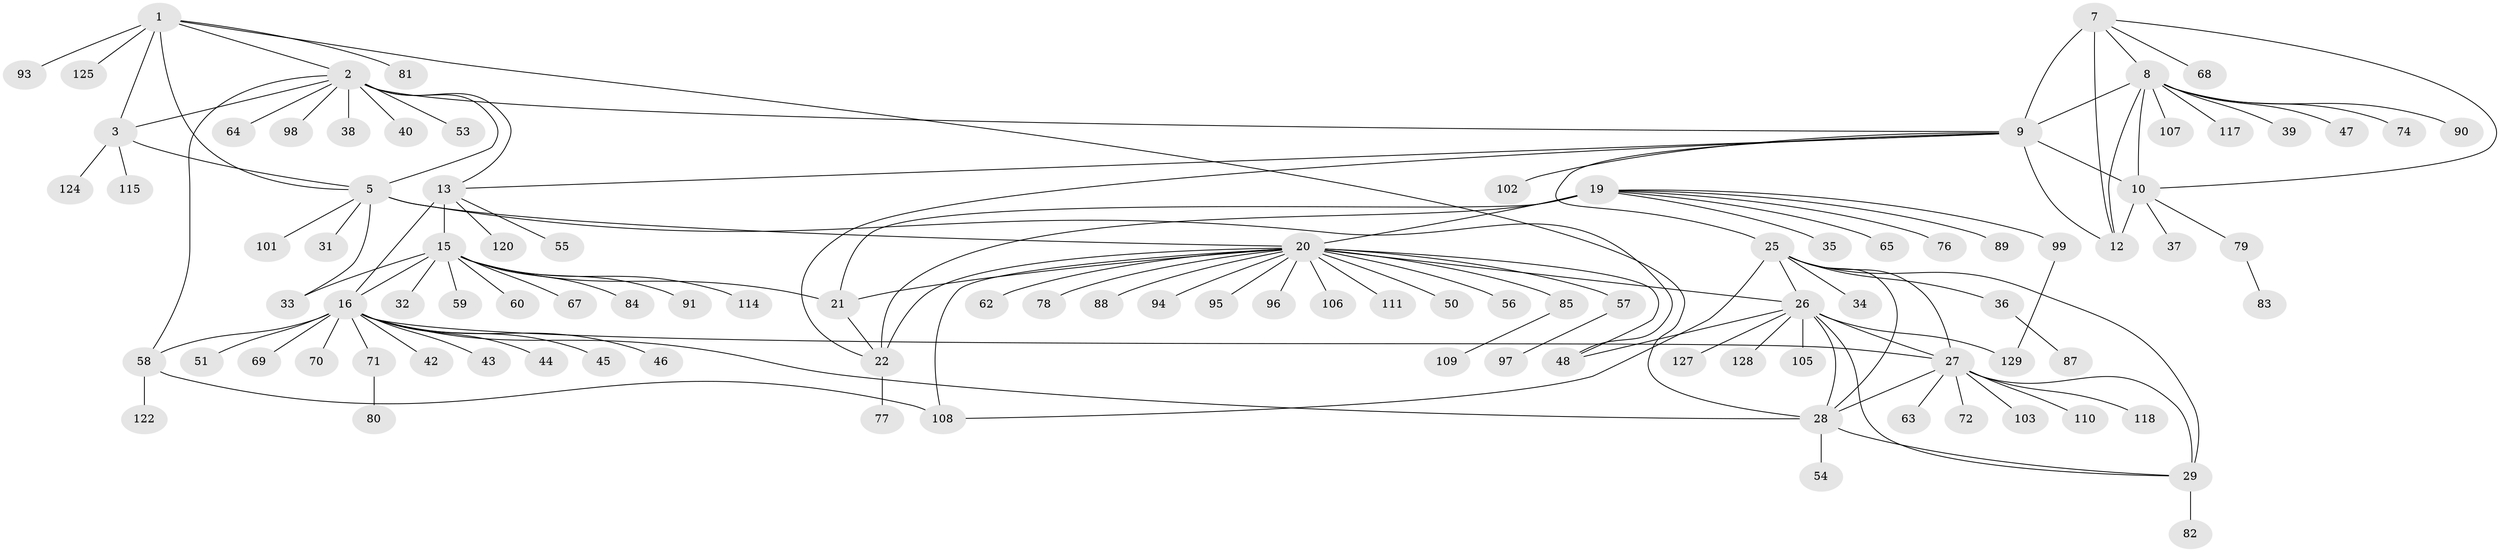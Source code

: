// original degree distribution, {10: 0.023255813953488372, 7: 0.06201550387596899, 8: 0.046511627906976744, 5: 0.015503875968992248, 12: 0.015503875968992248, 6: 0.023255813953488372, 9: 0.007751937984496124, 11: 0.023255813953488372, 15: 0.015503875968992248, 1: 0.5891472868217055, 2: 0.13953488372093023, 3: 0.031007751937984496, 4: 0.007751937984496124}
// Generated by graph-tools (version 1.1) at 2025/42/03/06/25 10:42:07]
// undirected, 102 vertices, 134 edges
graph export_dot {
graph [start="1"]
  node [color=gray90,style=filled];
  1 [super="+113"];
  2 [super="+4"];
  3 [super="+75"];
  5 [super="+6"];
  7 [super="+121"];
  8 [super="+52"];
  9 [super="+11"];
  10 [super="+92"];
  12;
  13 [super="+14"];
  15 [super="+17"];
  16 [super="+18"];
  19 [super="+24"];
  20 [super="+23"];
  21;
  22 [super="+41"];
  25 [super="+30"];
  26 [super="+100"];
  27 [super="+49"];
  28 [super="+73"];
  29;
  31;
  32;
  33;
  34;
  35;
  36;
  37;
  38;
  39;
  40 [super="+61"];
  42;
  43;
  44;
  45;
  46;
  47;
  48 [super="+112"];
  50;
  51;
  53;
  54;
  55;
  56;
  57;
  58;
  59;
  60;
  62;
  63;
  64 [super="+66"];
  65 [super="+123"];
  67;
  68 [super="+104"];
  69;
  70 [super="+86"];
  71;
  72;
  74;
  76;
  77;
  78;
  79;
  80;
  81;
  82;
  83;
  84;
  85;
  87;
  88;
  89;
  90;
  91;
  93 [super="+119"];
  94;
  95;
  96;
  97;
  98;
  99;
  101;
  102;
  103;
  105;
  106;
  107;
  108 [super="+126"];
  109;
  110;
  111 [super="+116"];
  114;
  115;
  117;
  118;
  120;
  122;
  124;
  125;
  127;
  128;
  129;
  1 -- 2 [weight=2];
  1 -- 3;
  1 -- 5 [weight=2];
  1 -- 28;
  1 -- 81;
  1 -- 93;
  1 -- 125;
  2 -- 3 [weight=2];
  2 -- 5 [weight=4];
  2 -- 38;
  2 -- 40;
  2 -- 53;
  2 -- 64;
  2 -- 13;
  2 -- 98;
  2 -- 9;
  2 -- 58;
  3 -- 5 [weight=2];
  3 -- 115;
  3 -- 124;
  5 -- 31;
  5 -- 33;
  5 -- 101;
  5 -- 20;
  5 -- 48;
  7 -- 8;
  7 -- 9 [weight=2];
  7 -- 10;
  7 -- 12;
  7 -- 68;
  8 -- 9 [weight=2];
  8 -- 10;
  8 -- 12;
  8 -- 39;
  8 -- 47;
  8 -- 74;
  8 -- 90;
  8 -- 107;
  8 -- 117;
  9 -- 10 [weight=2];
  9 -- 12 [weight=2];
  9 -- 13;
  9 -- 102;
  9 -- 22;
  9 -- 25;
  10 -- 12;
  10 -- 37;
  10 -- 79;
  13 -- 15 [weight=4];
  13 -- 16 [weight=4];
  13 -- 120;
  13 -- 55;
  15 -- 16 [weight=4];
  15 -- 21;
  15 -- 32;
  15 -- 33;
  15 -- 60;
  15 -- 67;
  15 -- 114;
  15 -- 84;
  15 -- 59;
  15 -- 91;
  16 -- 27;
  16 -- 42;
  16 -- 43;
  16 -- 44;
  16 -- 46;
  16 -- 51;
  16 -- 69;
  16 -- 70;
  16 -- 71;
  16 -- 45;
  16 -- 58;
  16 -- 28;
  19 -- 20 [weight=4];
  19 -- 21 [weight=2];
  19 -- 22 [weight=2];
  19 -- 89;
  19 -- 99;
  19 -- 65;
  19 -- 35;
  19 -- 76;
  20 -- 21 [weight=2];
  20 -- 22 [weight=2];
  20 -- 56;
  20 -- 85;
  20 -- 88;
  20 -- 94;
  20 -- 95;
  20 -- 96;
  20 -- 106;
  20 -- 108;
  20 -- 78;
  20 -- 111;
  20 -- 48;
  20 -- 50;
  20 -- 57;
  20 -- 26;
  20 -- 62;
  21 -- 22;
  22 -- 77;
  25 -- 26 [weight=2];
  25 -- 27 [weight=2];
  25 -- 28 [weight=2];
  25 -- 29 [weight=2];
  25 -- 36;
  25 -- 108;
  25 -- 34;
  26 -- 27;
  26 -- 28 [weight=2];
  26 -- 29;
  26 -- 48;
  26 -- 105;
  26 -- 127;
  26 -- 128;
  26 -- 129;
  27 -- 28;
  27 -- 29;
  27 -- 63;
  27 -- 72;
  27 -- 103;
  27 -- 110;
  27 -- 118;
  28 -- 29;
  28 -- 54;
  29 -- 82;
  36 -- 87;
  57 -- 97;
  58 -- 122;
  58 -- 108;
  71 -- 80;
  79 -- 83;
  85 -- 109;
  99 -- 129;
}

